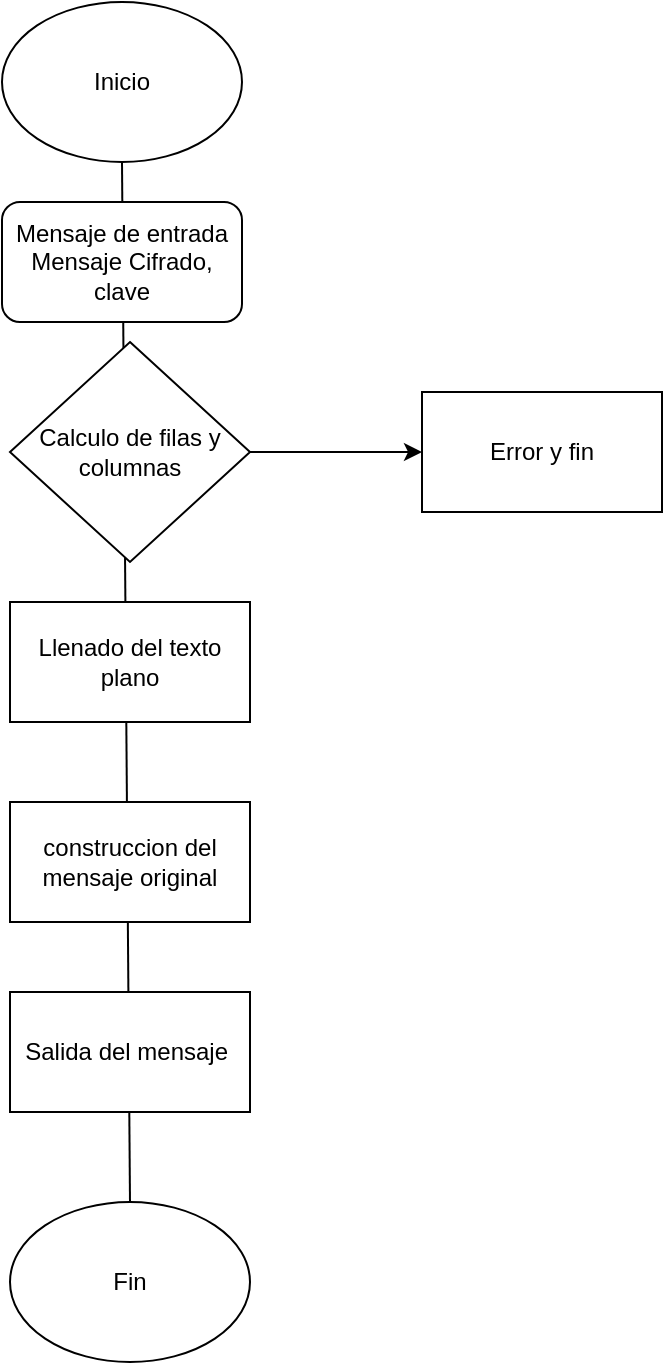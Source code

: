 <mxfile>
    <diagram id="UPZkqhiHwAXC2Oy8Ej6H" name="Página-1">
        <mxGraphModel dx="1242" dy="563" grid="1" gridSize="10" guides="1" tooltips="1" connect="1" arrows="1" fold="1" page="1" pageScale="1" pageWidth="827" pageHeight="1169" background="#ffffff" math="0" shadow="0">
            <root>
                <mxCell id="0"/>
                <mxCell id="1" parent="0"/>
                <mxCell id="18" value="" style="endArrow=none;html=1;entryX=0.5;entryY=1;entryDx=0;entryDy=0;exitX=0.5;exitY=0;exitDx=0;exitDy=0;fillColor=#000000;strokeColor=#000000;" edge="1" parent="1" source="8" target="3">
                    <mxGeometry width="50" height="50" relative="1" as="geometry">
                        <mxPoint x="480" y="320" as="sourcePoint"/>
                        <mxPoint x="530" y="270" as="targetPoint"/>
                        <Array as="points"/>
                    </mxGeometry>
                </mxCell>
                <mxCell id="2" value="Mensaje de entrada&lt;br&gt;Mensaje Cifrado, clave" style="rounded=1;whiteSpace=wrap;html=1;" parent="1" vertex="1">
                    <mxGeometry x="350" y="130" width="120" height="60" as="geometry"/>
                </mxCell>
                <mxCell id="3" value="Inicio" style="ellipse;whiteSpace=wrap;html=1;" vertex="1" parent="1">
                    <mxGeometry x="350" y="30" width="120" height="80" as="geometry"/>
                </mxCell>
                <mxCell id="4" value="Calculo de filas y columnas" style="rhombus;whiteSpace=wrap;html=1;" vertex="1" parent="1">
                    <mxGeometry x="354" y="200" width="120" height="110" as="geometry"/>
                </mxCell>
                <mxCell id="5" value="Llenado del texto plano" style="rounded=0;whiteSpace=wrap;html=1;" vertex="1" parent="1">
                    <mxGeometry x="354" y="330" width="120" height="60" as="geometry"/>
                </mxCell>
                <mxCell id="6" value="Error y fin" style="rounded=0;whiteSpace=wrap;html=1;" vertex="1" parent="1">
                    <mxGeometry x="560" y="225" width="120" height="60" as="geometry"/>
                </mxCell>
                <mxCell id="7" value="construccion del mensaje original" style="rounded=0;whiteSpace=wrap;html=1;" vertex="1" parent="1">
                    <mxGeometry x="354" y="430" width="120" height="60" as="geometry"/>
                </mxCell>
                <mxCell id="8" value="Fin" style="ellipse;whiteSpace=wrap;html=1;" vertex="1" parent="1">
                    <mxGeometry x="354" y="630" width="120" height="80" as="geometry"/>
                </mxCell>
                <mxCell id="9" value="Salida del mensaje&amp;nbsp;" style="rounded=0;whiteSpace=wrap;html=1;" vertex="1" parent="1">
                    <mxGeometry x="354" y="525" width="120" height="60" as="geometry"/>
                </mxCell>
                <mxCell id="15" value="" style="endArrow=classic;html=1;exitX=1;exitY=0.5;exitDx=0;exitDy=0;entryX=0;entryY=0.5;entryDx=0;entryDy=0;strokeColor=#000000;" edge="1" parent="1" source="4" target="6">
                    <mxGeometry width="50" height="50" relative="1" as="geometry">
                        <mxPoint x="480" y="320" as="sourcePoint"/>
                        <mxPoint x="530" y="270" as="targetPoint"/>
                    </mxGeometry>
                </mxCell>
            </root>
        </mxGraphModel>
    </diagram>
</mxfile>